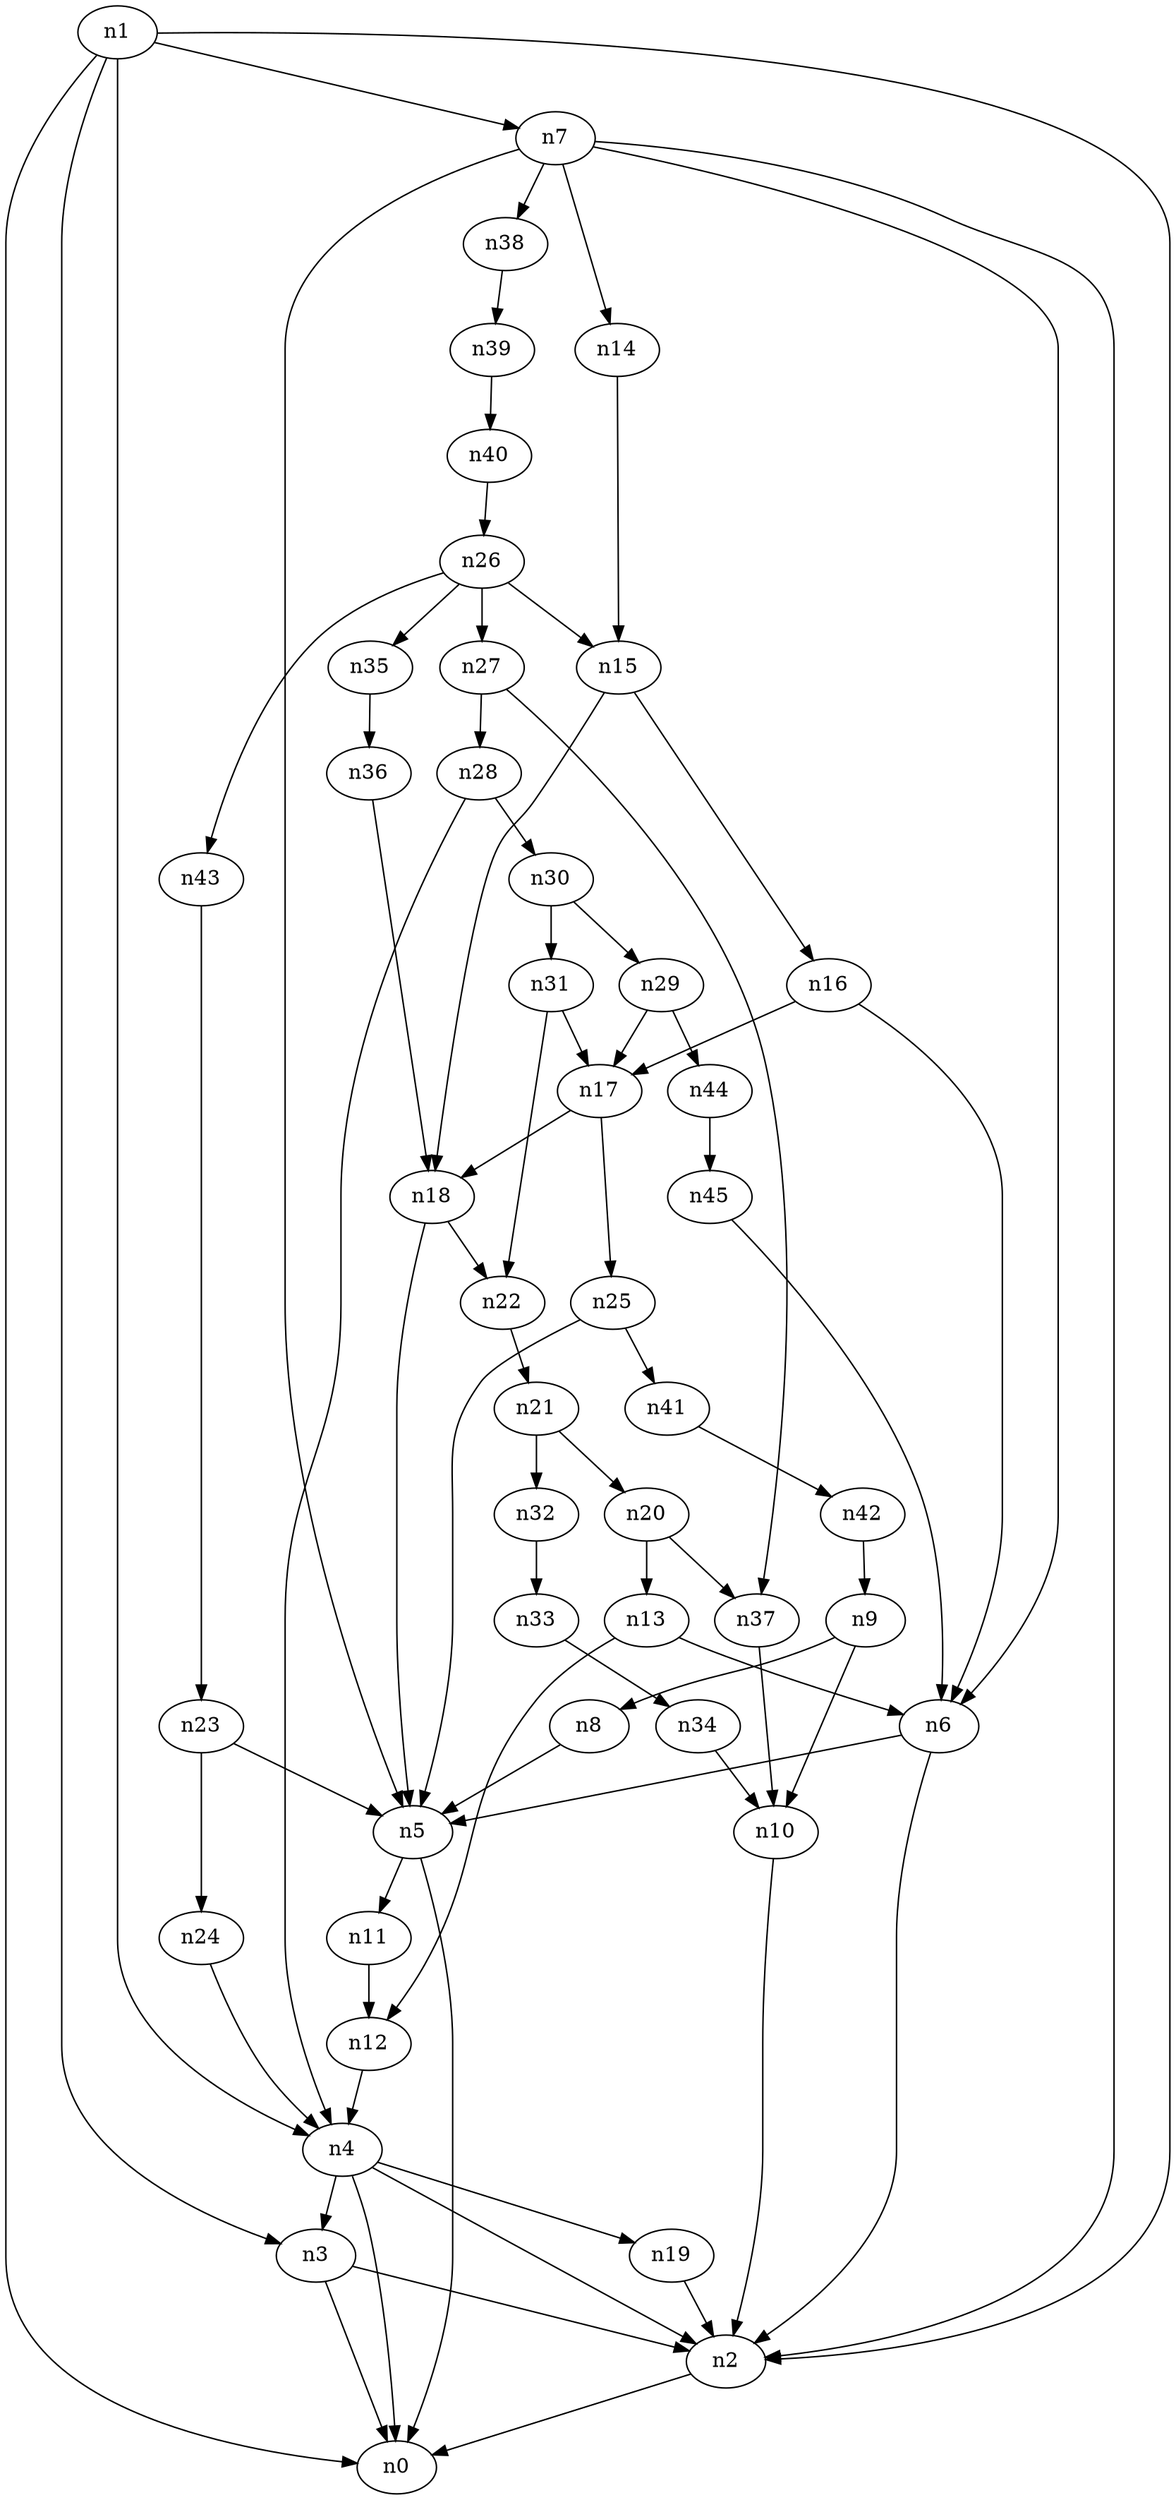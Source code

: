 digraph G {
	n1 -> n0	 [_graphml_id=e0];
	n1 -> n2	 [_graphml_id=e1];
	n1 -> n3	 [_graphml_id=e6];
	n1 -> n4	 [_graphml_id=e9];
	n1 -> n7	 [_graphml_id=e13];
	n2 -> n0	 [_graphml_id=e5];
	n3 -> n0	 [_graphml_id=e8];
	n3 -> n2	 [_graphml_id=e2];
	n4 -> n0	 [_graphml_id=e4];
	n4 -> n2	 [_graphml_id=e7];
	n4 -> n3	 [_graphml_id=e3];
	n4 -> n19	 [_graphml_id=e33];
	n5 -> n0	 [_graphml_id=e10];
	n5 -> n11	 [_graphml_id=e20];
	n6 -> n2	 [_graphml_id=e12];
	n6 -> n5	 [_graphml_id=e11];
	n7 -> n2	 [_graphml_id=e43];
	n7 -> n5	 [_graphml_id=e14];
	n7 -> n6	 [_graphml_id=e15];
	n7 -> n14	 [_graphml_id=e25];
	n7 -> n38	 [_graphml_id=e64];
	n8 -> n5	 [_graphml_id=e16];
	n9 -> n8	 [_graphml_id=e17];
	n9 -> n10	 [_graphml_id=e18];
	n10 -> n2	 [_graphml_id=e19];
	n11 -> n12	 [_graphml_id=e21];
	n12 -> n4	 [_graphml_id=e22];
	n13 -> n6	 [_graphml_id=e24];
	n13 -> n12	 [_graphml_id=e23];
	n14 -> n15	 [_graphml_id=e26];
	n15 -> n16	 [_graphml_id=e27];
	n15 -> n18	 [_graphml_id=e73];
	n16 -> n6	 [_graphml_id=e28];
	n16 -> n17	 [_graphml_id=e29];
	n17 -> n18	 [_graphml_id=e30];
	n17 -> n25	 [_graphml_id=e42];
	n18 -> n5	 [_graphml_id=e31];
	n18 -> n22	 [_graphml_id=e37];
	n19 -> n2	 [_graphml_id=e32];
	n20 -> n13	 [_graphml_id=e34];
	n20 -> n37	 [_graphml_id=e62];
	n21 -> n20	 [_graphml_id=e35];
	n21 -> n32	 [_graphml_id=e54];
	n22 -> n21	 [_graphml_id=e36];
	n23 -> n5	 [_graphml_id=e38];
	n23 -> n24	 [_graphml_id=e39];
	n24 -> n4	 [_graphml_id=e40];
	n25 -> n5	 [_graphml_id=e41];
	n25 -> n41	 [_graphml_id=e68];
	n26 -> n15	 [_graphml_id=e44];
	n26 -> n27	 [_graphml_id=e45];
	n26 -> n35	 [_graphml_id=e58];
	n26 -> n43	 [_graphml_id=e71];
	n27 -> n28	 [_graphml_id=e46];
	n27 -> n37	 [_graphml_id=e61];
	n28 -> n4	 [_graphml_id=e47];
	n28 -> n30	 [_graphml_id=e50];
	n29 -> n17	 [_graphml_id=e48];
	n29 -> n44	 [_graphml_id=e74];
	n30 -> n29	 [_graphml_id=e49];
	n30 -> n31	 [_graphml_id=e53];
	n31 -> n17	 [_graphml_id=e51];
	n31 -> n22	 [_graphml_id=e52];
	n32 -> n33	 [_graphml_id=e55];
	n33 -> n34	 [_graphml_id=e56];
	n34 -> n10	 [_graphml_id=e57];
	n35 -> n36	 [_graphml_id=e59];
	n36 -> n18	 [_graphml_id=e60];
	n37 -> n10	 [_graphml_id=e63];
	n38 -> n39	 [_graphml_id=e65];
	n39 -> n40	 [_graphml_id=e66];
	n40 -> n26	 [_graphml_id=e67];
	n41 -> n42	 [_graphml_id=e69];
	n42 -> n9	 [_graphml_id=e70];
	n43 -> n23	 [_graphml_id=e72];
	n44 -> n45	 [_graphml_id=e75];
	n45 -> n6	 [_graphml_id=e76];
}
